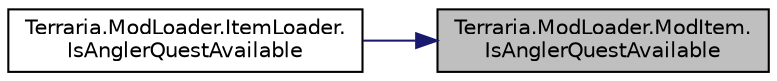 digraph "Terraria.ModLoader.ModItem.IsAnglerQuestAvailable"
{
 // LATEX_PDF_SIZE
  edge [fontname="Helvetica",fontsize="10",labelfontname="Helvetica",labelfontsize="10"];
  node [fontname="Helvetica",fontsize="10",shape=record];
  rankdir="RL";
  Node1 [label="Terraria.ModLoader.ModItem.\lIsAnglerQuestAvailable",height=0.2,width=0.4,color="black", fillcolor="grey75", style="filled", fontcolor="black",tooltip="Whether or not specific conditions have been satisfied for the Angler to be able to request this item..."];
  Node1 -> Node2 [dir="back",color="midnightblue",fontsize="10",style="solid",fontname="Helvetica"];
  Node2 [label="Terraria.ModLoader.ItemLoader.\lIsAnglerQuestAvailable",height=0.2,width=0.4,color="black", fillcolor="white", style="filled",URL="$class_terraria_1_1_mod_loader_1_1_item_loader.html#a12c471e74f4e242296f5ede45fa3d2b0",tooltip=" "];
}
